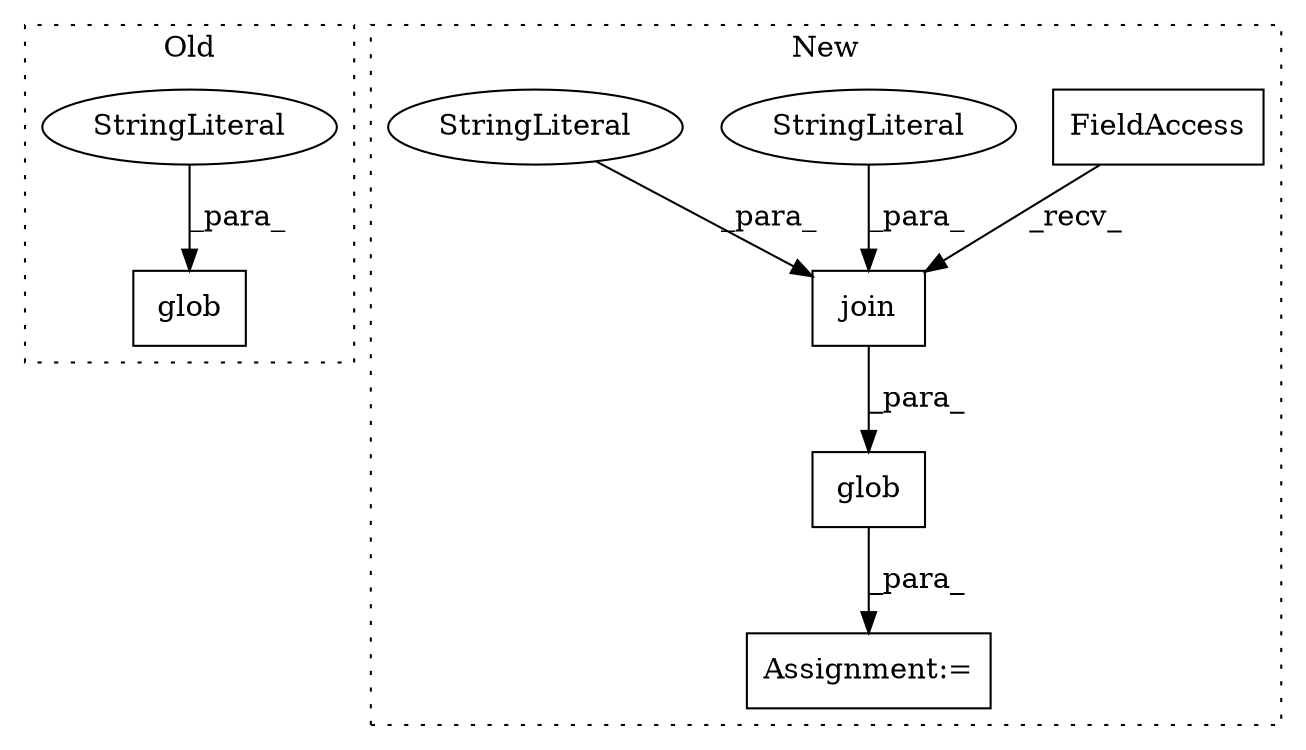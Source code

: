 digraph G {
subgraph cluster0 {
1 [label="glob" a="32" s="924,963" l="5,1" shape="box"];
7 [label="StringLiteral" a="45" s="929" l="34" shape="ellipse"];
label = "Old";
style="dotted";
}
subgraph cluster1 {
2 [label="join" a="32" s="809,838" l="5,1" shape="box"];
3 [label="FieldAccess" a="22" s="801" l="7" shape="box"];
4 [label="StringLiteral" a="45" s="814" l="16" shape="ellipse"];
5 [label="StringLiteral" a="45" s="831" l="7" shape="ellipse"];
6 [label="glob" a="32" s="796,839" l="5,1" shape="box"];
8 [label="Assignment:=" a="7" s="1928" l="1" shape="box"];
label = "New";
style="dotted";
}
2 -> 6 [label="_para_"];
3 -> 2 [label="_recv_"];
4 -> 2 [label="_para_"];
5 -> 2 [label="_para_"];
6 -> 8 [label="_para_"];
7 -> 1 [label="_para_"];
}